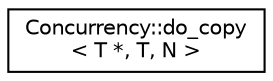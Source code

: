 digraph "Graphical Class Hierarchy"
{
  edge [fontname="Helvetica",fontsize="10",labelfontname="Helvetica",labelfontsize="10"];
  node [fontname="Helvetica",fontsize="10",shape=record];
  rankdir="LR";
  Node1 [label="Concurrency::do_copy\l\< T *, T, N \>",height=0.2,width=0.4,color="black", fillcolor="white", style="filled",URL="$structConcurrency_1_1do__copy_3_01T_01_5_00_01T_00_01N_01_4.html"];
}
